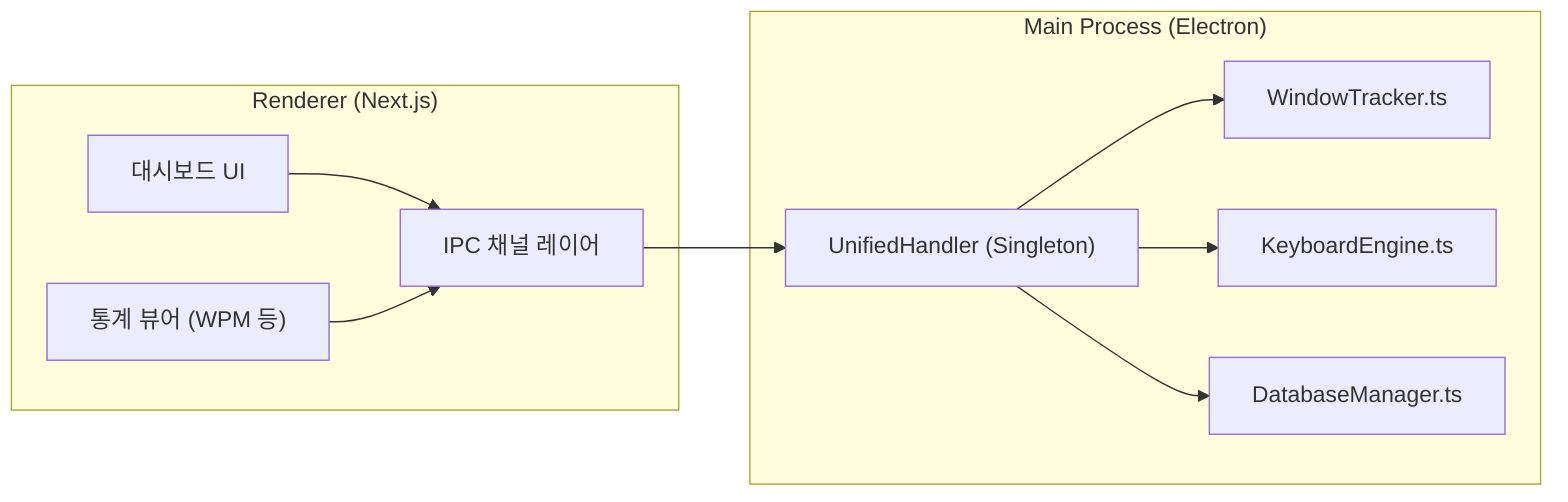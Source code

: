 graph LR
  subgraph RendererNextjs ["Renderer (Next.js)"]
    Dashboard["대시보드 UI"]
    Stats["통계 뷰어 (WPM 등)"]
    Dashboard --> IPCChannel
    Stats --> IPCChannel
  end

  IPCChannel["IPC 채널 레이어"]
  IPCChannel --> Unified["UnifiedHandler (Singleton)"]

  subgraph MainProcess ["Main Process (Electron)"]
    Unified --> WindowTracker["WindowTracker.ts"]
    Unified --> KeyboardEngine["KeyboardEngine.ts"]
    Unified --> DBManager["DatabaseManager.ts"]
  end